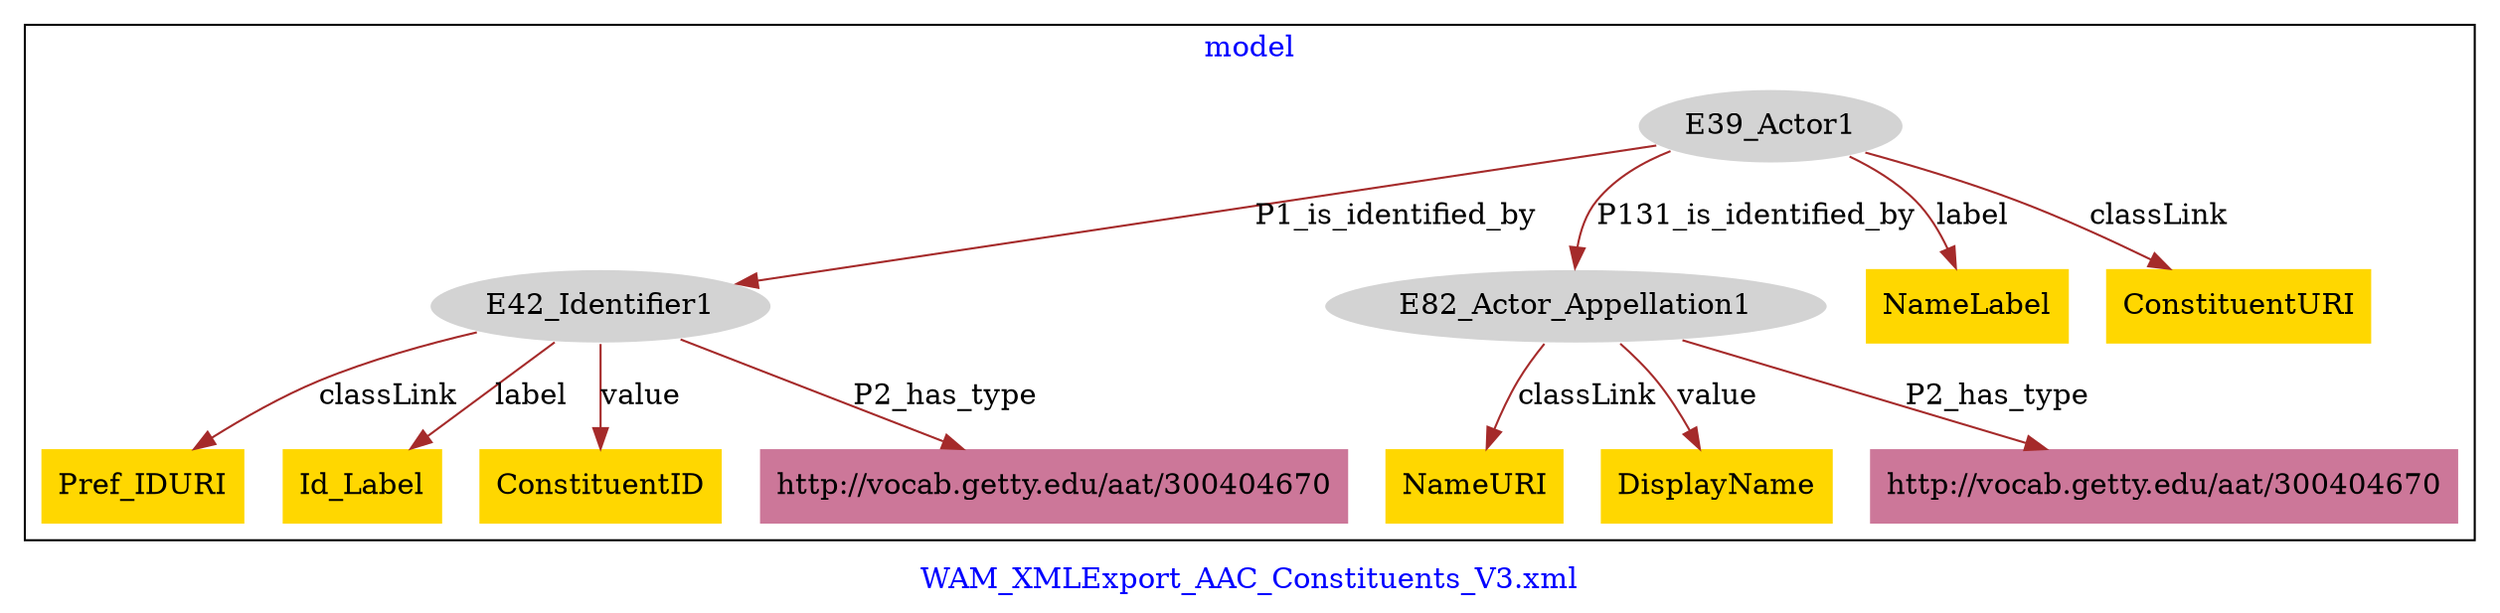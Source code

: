 digraph n0 {
fontcolor="blue"
remincross="true"
label="WAM_XMLExport_AAC_Constituents_V3.xml"
subgraph cluster {
label="model"
n2[style="filled",color="white",fillcolor="lightgray",label="E39_Actor1"];
n3[style="filled",color="white",fillcolor="lightgray",label="E42_Identifier1"];
n4[style="filled",color="white",fillcolor="lightgray",label="E82_Actor_Appellation1"];
n5[shape="plaintext",style="filled",fillcolor="gold",label="Pref_IDURI"];
n6[shape="plaintext",style="filled",fillcolor="gold",label="NameLabel"];
n7[shape="plaintext",style="filled",fillcolor="gold",label="Id_Label"];
n8[shape="plaintext",style="filled",fillcolor="gold",label="ConstituentID"];
n9[shape="plaintext",style="filled",fillcolor="gold",label="NameURI"];
n10[shape="plaintext",style="filled",fillcolor="gold",label="ConstituentURI"];
n11[shape="plaintext",style="filled",fillcolor="gold",label="DisplayName"];
n12[shape="plaintext",style="filled",fillcolor="#CC7799",label="http://vocab.getty.edu/aat/300404670"];
n13[shape="plaintext",style="filled",fillcolor="#CC7799",label="http://vocab.getty.edu/aat/300404670"];
}
n2 -> n3[color="brown",fontcolor="black",label="P1_is_identified_by"]
n2 -> n4[color="brown",fontcolor="black",label="P131_is_identified_by"]
n3 -> n5[color="brown",fontcolor="black",label="classLink"]
n2 -> n6[color="brown",fontcolor="black",label="label"]
n3 -> n7[color="brown",fontcolor="black",label="label"]
n3 -> n8[color="brown",fontcolor="black",label="value"]
n4 -> n9[color="brown",fontcolor="black",label="classLink"]
n2 -> n10[color="brown",fontcolor="black",label="classLink"]
n4 -> n11[color="brown",fontcolor="black",label="value"]
n4 -> n12[color="brown",fontcolor="black",label="P2_has_type"]
n3 -> n13[color="brown",fontcolor="black",label="P2_has_type"]
}
